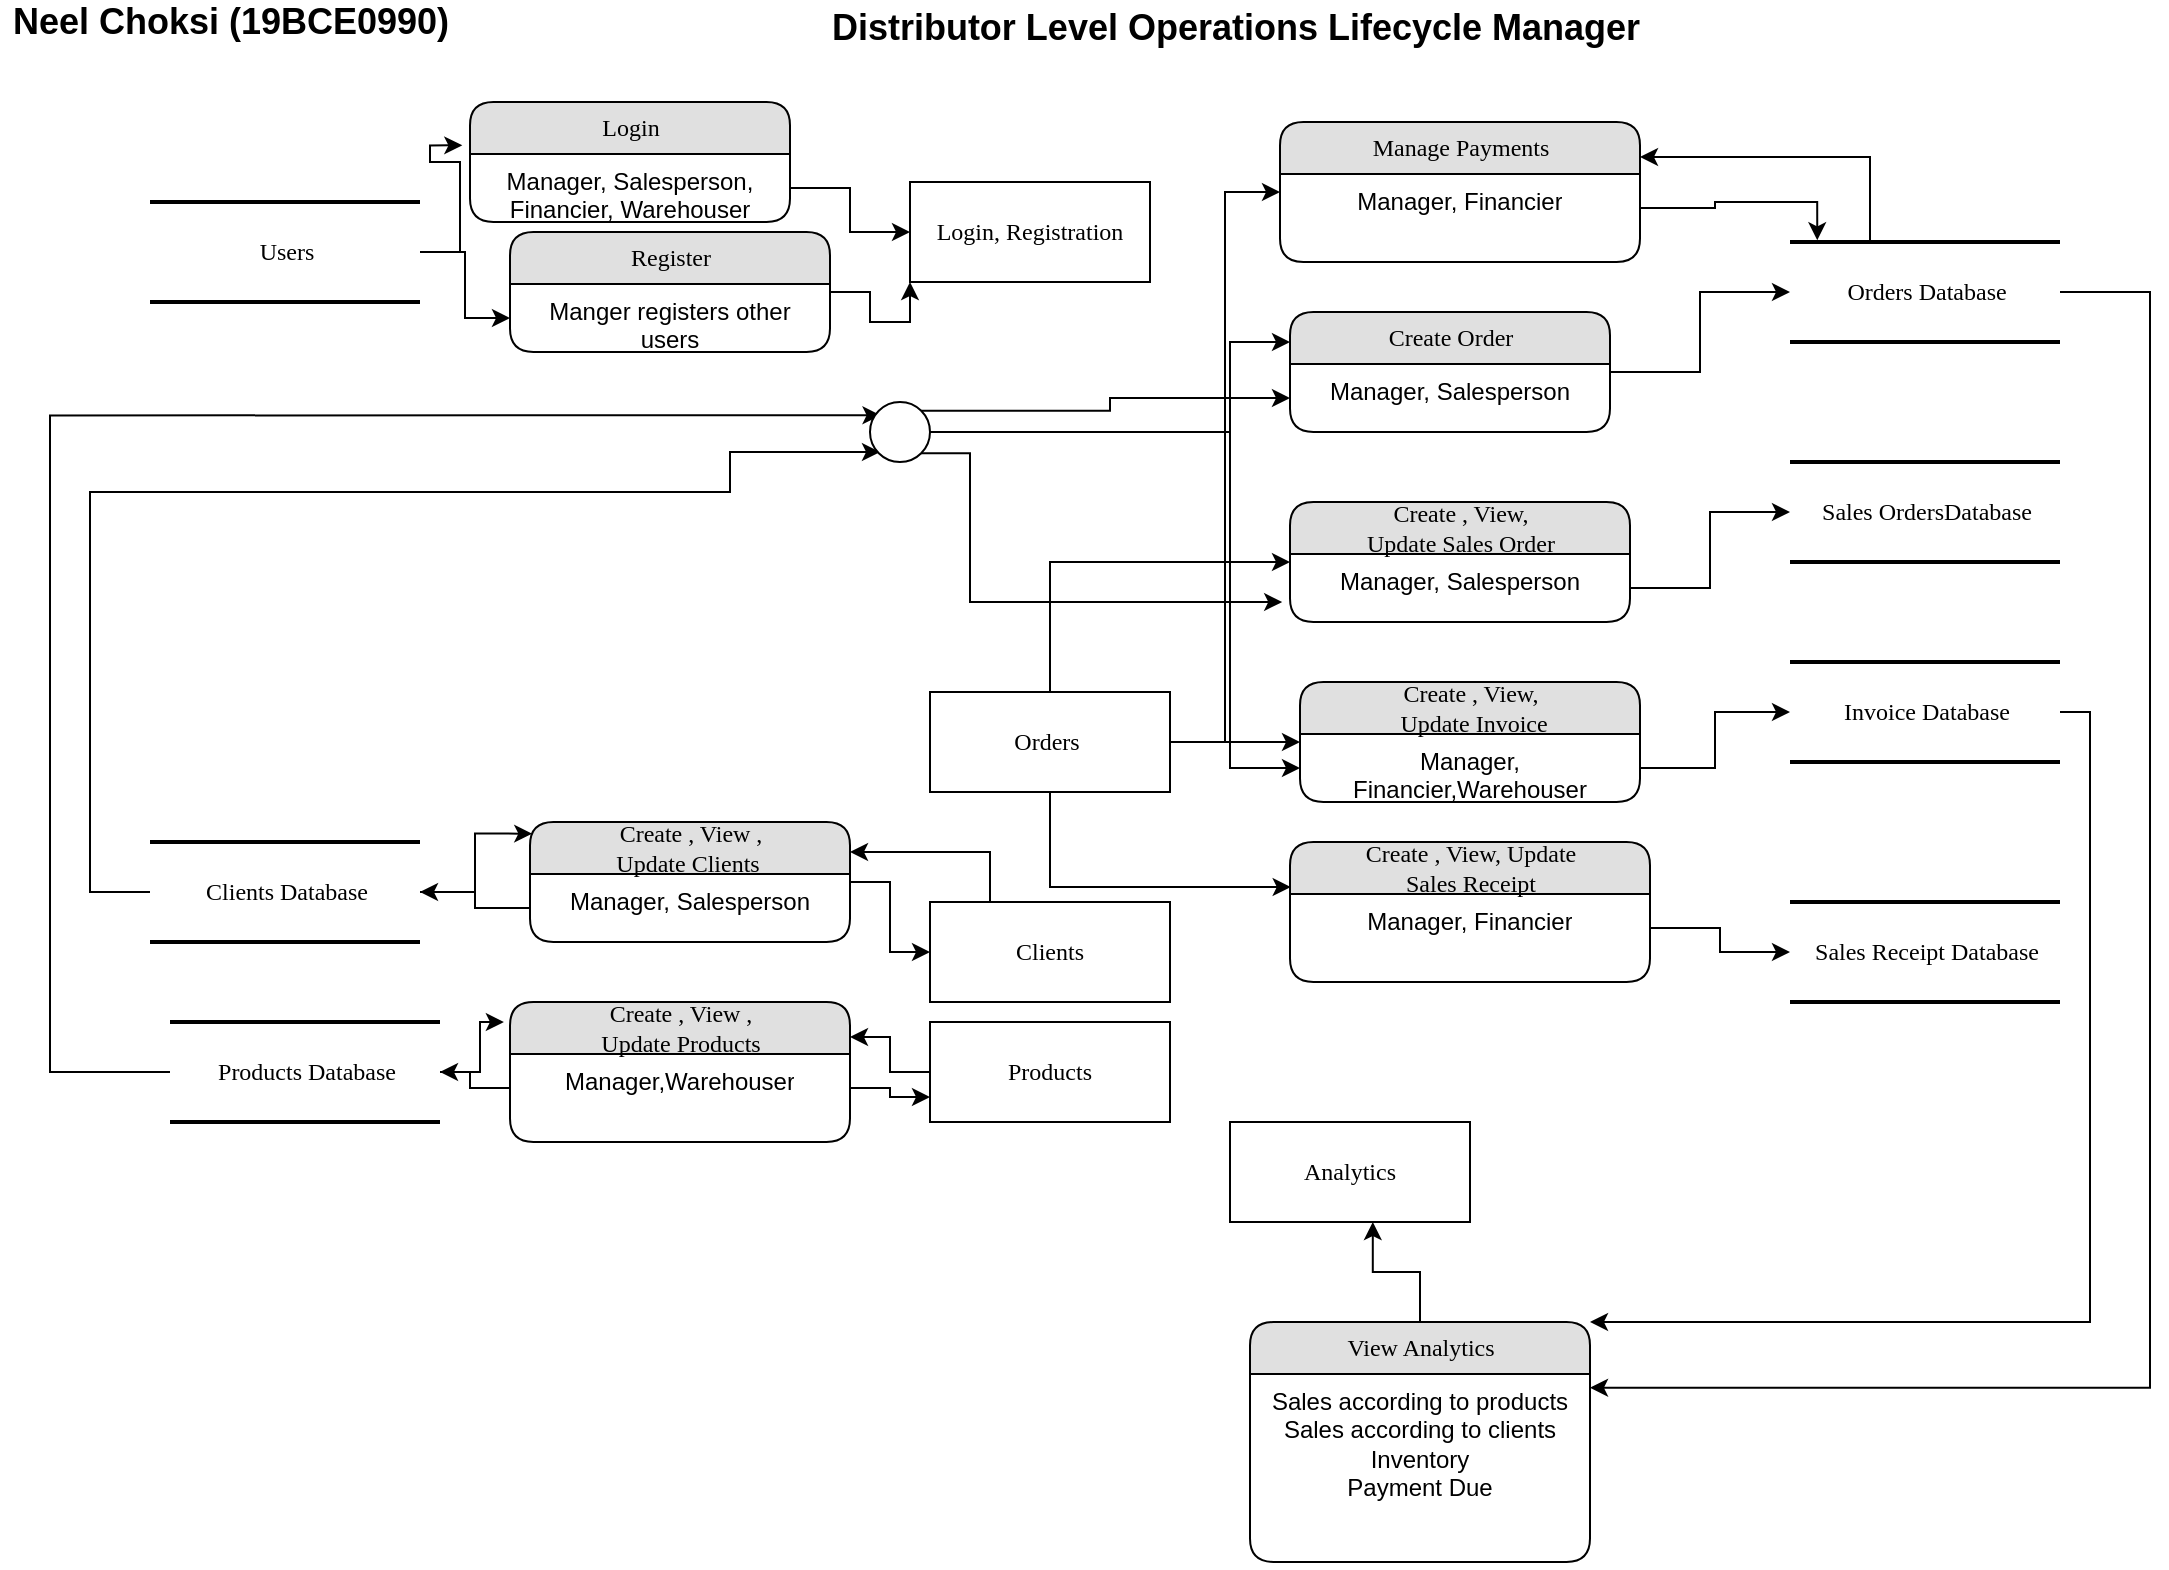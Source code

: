 <mxfile version="15.8.6" type="device" pages="2"><diagram name="dataFlow" id="52a04d89-c75d-2922-d76d-85b35f80e030"><mxGraphModel dx="1584" dy="773" grid="1" gridSize="10" guides="1" tooltips="1" connect="1" arrows="1" fold="1" page="1" pageScale="1" pageWidth="1100" pageHeight="850" background="none" math="0" shadow="0"><root><mxCell id="0"/><mxCell id="1" parent="0"/><mxCell id="EWuaNwgBUvDbbDtTHyaz-59" style="edgeStyle=orthogonalEdgeStyle;rounded=0;orthogonalLoop=1;jettySize=auto;html=1;entryX=1;entryY=0.25;entryDx=0;entryDy=0;" parent="1" source="EWuaNwgBUvDbbDtTHyaz-1" target="EWuaNwgBUvDbbDtTHyaz-54" edge="1"><mxGeometry relative="1" as="geometry"><Array as="points"><mxPoint x="945" y="108"/></Array></mxGeometry></mxCell><mxCell id="EWuaNwgBUvDbbDtTHyaz-82" style="edgeStyle=orthogonalEdgeStyle;rounded=0;orthogonalLoop=1;jettySize=auto;html=1;entryX=1;entryY=0.073;entryDx=0;entryDy=0;entryPerimeter=0;" parent="1" source="EWuaNwgBUvDbbDtTHyaz-1" target="EWuaNwgBUvDbbDtTHyaz-79" edge="1"><mxGeometry relative="1" as="geometry"><Array as="points"><mxPoint x="1085" y="175"/><mxPoint x="1085" y="723"/></Array></mxGeometry></mxCell><mxCell id="EWuaNwgBUvDbbDtTHyaz-1" value="Orders Database" style="html=1;rounded=0;shadow=0;comic=0;labelBackgroundColor=none;strokeWidth=2;fontFamily=Verdana;fontSize=12;align=center;shape=mxgraph.ios7ui.horLines;" parent="1" vertex="1"><mxGeometry x="905" y="150" width="135" height="50" as="geometry"/></mxCell><mxCell id="EWuaNwgBUvDbbDtTHyaz-2" value="Sales Orders&lt;span style=&quot;color: rgba(0 , 0 , 0 , 0) ; font-family: monospace ; font-size: 0px&quot;&gt;%3CmxGraphModel%3E%3Croot%3E%3CmxCell%20id%3D%220%22%2F%3E%3CmxCell%20id%3D%221%22%20parent%3D%220%22%2F%3E%3CmxCell%20id%3D%222%22%20value%3D%22Database%22%20style%3D%22html%3D1%3Brounded%3D0%3Bshadow%3D0%3Bcomic%3D0%3BlabelBackgroundColor%3Dnone%3BstrokeWidth%3D2%3BfontFamily%3DVerdana%3BfontSize%3D12%3Balign%3Dcenter%3Bshape%3Dmxgraph.ios7ui.horLines%3B%22%20vertex%3D%221%22%20parent%3D%221%22%3E%3CmxGeometry%20x%3D%22910%22%20y%3D%22380%22%20width%3D%22135%22%20height%3D%2250%22%20as%3D%22geometry%22%2F%3E%3C%2FmxCell%3E%3C%2Froot%3E%3C%2FmxGraphModel%3E&amp;nbsp;&lt;/span&gt;Database" style="html=1;rounded=0;shadow=0;comic=0;labelBackgroundColor=none;strokeWidth=2;fontFamily=Verdana;fontSize=12;align=center;shape=mxgraph.ios7ui.horLines;" parent="1" vertex="1"><mxGeometry x="905" y="260" width="135" height="50" as="geometry"/></mxCell><mxCell id="EWuaNwgBUvDbbDtTHyaz-83" style="edgeStyle=orthogonalEdgeStyle;rounded=0;orthogonalLoop=1;jettySize=auto;html=1;entryX=1;entryY=0;entryDx=0;entryDy=0;" parent="1" source="EWuaNwgBUvDbbDtTHyaz-3" target="EWuaNwgBUvDbbDtTHyaz-78" edge="1"><mxGeometry relative="1" as="geometry"><Array as="points"><mxPoint x="1055" y="385"/><mxPoint x="1055" y="690"/></Array></mxGeometry></mxCell><mxCell id="EWuaNwgBUvDbbDtTHyaz-3" value="Invoice Database" style="html=1;rounded=0;shadow=0;comic=0;labelBackgroundColor=none;strokeWidth=2;fontFamily=Verdana;fontSize=12;align=center;shape=mxgraph.ios7ui.horLines;" parent="1" vertex="1"><mxGeometry x="905" y="360" width="135" height="50" as="geometry"/></mxCell><mxCell id="EWuaNwgBUvDbbDtTHyaz-4" value="Sales Receipt Database" style="html=1;rounded=0;shadow=0;comic=0;labelBackgroundColor=none;strokeWidth=2;fontFamily=Verdana;fontSize=12;align=center;shape=mxgraph.ios7ui.horLines;" parent="1" vertex="1"><mxGeometry x="905" y="480" width="135" height="50" as="geometry"/></mxCell><mxCell id="EWuaNwgBUvDbbDtTHyaz-37" style="edgeStyle=orthogonalEdgeStyle;rounded=0;orthogonalLoop=1;jettySize=auto;html=1;" parent="1" source="EWuaNwgBUvDbbDtTHyaz-5" edge="1"><mxGeometry relative="1" as="geometry"><mxPoint x="450" y="255" as="targetPoint"/><Array as="points"><mxPoint x="55" y="475"/><mxPoint x="55" y="275"/><mxPoint x="375" y="275"/><mxPoint x="375" y="255"/></Array></mxGeometry></mxCell><mxCell id="EWuaNwgBUvDbbDtTHyaz-65" style="edgeStyle=orthogonalEdgeStyle;rounded=0;orthogonalLoop=1;jettySize=auto;html=1;entryX=0.007;entryY=0.097;entryDx=0;entryDy=0;entryPerimeter=0;" parent="1" source="EWuaNwgBUvDbbDtTHyaz-5" target="EWuaNwgBUvDbbDtTHyaz-10" edge="1"><mxGeometry relative="1" as="geometry"/></mxCell><mxCell id="EWuaNwgBUvDbbDtTHyaz-5" value="Clients Database" style="html=1;rounded=0;shadow=0;comic=0;labelBackgroundColor=none;strokeWidth=2;fontFamily=Verdana;fontSize=12;align=center;shape=mxgraph.ios7ui.horLines;" parent="1" vertex="1"><mxGeometry x="85" y="450" width="135" height="50" as="geometry"/></mxCell><mxCell id="EWuaNwgBUvDbbDtTHyaz-64" style="edgeStyle=orthogonalEdgeStyle;rounded=0;orthogonalLoop=1;jettySize=auto;html=1;entryX=-0.018;entryY=0.143;entryDx=0;entryDy=0;entryPerimeter=0;" parent="1" source="EWuaNwgBUvDbbDtTHyaz-6" target="EWuaNwgBUvDbbDtTHyaz-62" edge="1"><mxGeometry relative="1" as="geometry"/></mxCell><mxCell id="EWuaNwgBUvDbbDtTHyaz-74" style="edgeStyle=orthogonalEdgeStyle;rounded=0;orthogonalLoop=1;jettySize=auto;html=1;entryX=0.002;entryY=0.133;entryDx=0;entryDy=0;entryPerimeter=0;" parent="1" source="EWuaNwgBUvDbbDtTHyaz-6" edge="1"><mxGeometry relative="1" as="geometry"><mxPoint x="450.27" y="236.65" as="targetPoint"/><Array as="points"><mxPoint x="35" y="565"/><mxPoint x="35" y="237"/></Array></mxGeometry></mxCell><mxCell id="EWuaNwgBUvDbbDtTHyaz-6" value="Products Database" style="html=1;rounded=0;shadow=0;comic=0;labelBackgroundColor=none;strokeWidth=2;fontFamily=Verdana;fontSize=12;align=center;shape=mxgraph.ios7ui.horLines;" parent="1" vertex="1"><mxGeometry x="95" y="540" width="135" height="50" as="geometry"/></mxCell><mxCell id="EWuaNwgBUvDbbDtTHyaz-69" style="edgeStyle=orthogonalEdgeStyle;rounded=0;orthogonalLoop=1;jettySize=auto;html=1;exitX=0.25;exitY=0;exitDx=0;exitDy=0;entryX=1;entryY=0.25;entryDx=0;entryDy=0;" parent="1" source="EWuaNwgBUvDbbDtTHyaz-8" target="EWuaNwgBUvDbbDtTHyaz-10" edge="1"><mxGeometry relative="1" as="geometry"/></mxCell><mxCell id="EWuaNwgBUvDbbDtTHyaz-8" value="Clients" style="whiteSpace=wrap;html=1;rounded=0;shadow=0;comic=0;labelBackgroundColor=none;strokeWidth=1;fontFamily=Verdana;fontSize=12;align=center;" parent="1" vertex="1"><mxGeometry x="475" y="480" width="120" height="50" as="geometry"/></mxCell><mxCell id="EWuaNwgBUvDbbDtTHyaz-68" style="edgeStyle=orthogonalEdgeStyle;rounded=0;orthogonalLoop=1;jettySize=auto;html=1;entryX=1;entryY=0.25;entryDx=0;entryDy=0;" parent="1" source="EWuaNwgBUvDbbDtTHyaz-9" target="EWuaNwgBUvDbbDtTHyaz-62" edge="1"><mxGeometry relative="1" as="geometry"/></mxCell><mxCell id="EWuaNwgBUvDbbDtTHyaz-9" value="Products" style="whiteSpace=wrap;html=1;rounded=0;shadow=0;comic=0;labelBackgroundColor=none;strokeWidth=1;fontFamily=Verdana;fontSize=12;align=center;" parent="1" vertex="1"><mxGeometry x="475" y="540" width="120" height="50" as="geometry"/></mxCell><mxCell id="EWuaNwgBUvDbbDtTHyaz-26" style="edgeStyle=orthogonalEdgeStyle;rounded=0;orthogonalLoop=1;jettySize=auto;html=1;entryX=0;entryY=0.5;entryDx=0;entryDy=0;" parent="1" source="EWuaNwgBUvDbbDtTHyaz-10" target="EWuaNwgBUvDbbDtTHyaz-8" edge="1"><mxGeometry relative="1" as="geometry"/></mxCell><mxCell id="EWuaNwgBUvDbbDtTHyaz-10" value="Create , View , &lt;br&gt;Update Clients&amp;nbsp;" style="swimlane;html=1;fontStyle=0;childLayout=stackLayout;horizontal=1;startSize=26;fillColor=#e0e0e0;horizontalStack=0;resizeParent=1;resizeLast=0;collapsible=1;marginBottom=0;swimlaneFillColor=#ffffff;align=center;rounded=1;shadow=0;comic=0;labelBackgroundColor=none;strokeWidth=1;fontFamily=Verdana;fontSize=12" parent="1" vertex="1"><mxGeometry x="275" y="440" width="160" height="60" as="geometry"/></mxCell><mxCell id="EWuaNwgBUvDbbDtTHyaz-11" value="Manager, Salesperson" style="text;html=1;strokeColor=none;fillColor=none;spacingLeft=4;spacingRight=4;whiteSpace=wrap;overflow=hidden;rotatable=0;points=[[0,0.5],[1,0.5]];portConstraint=eastwest;align=center;" parent="EWuaNwgBUvDbbDtTHyaz-10" vertex="1"><mxGeometry y="26" width="160" height="34" as="geometry"/></mxCell><mxCell id="EWuaNwgBUvDbbDtTHyaz-29" style="edgeStyle=orthogonalEdgeStyle;rounded=0;orthogonalLoop=1;jettySize=auto;html=1;entryX=-0.024;entryY=0.361;entryDx=0;entryDy=0;entryPerimeter=0;" parent="1" source="EWuaNwgBUvDbbDtTHyaz-12" target="EWuaNwgBUvDbbDtTHyaz-18" edge="1"><mxGeometry relative="1" as="geometry"/></mxCell><mxCell id="EWuaNwgBUvDbbDtTHyaz-33" style="edgeStyle=orthogonalEdgeStyle;rounded=0;orthogonalLoop=1;jettySize=auto;html=1;entryX=0;entryY=0.5;entryDx=0;entryDy=0;" parent="1" source="EWuaNwgBUvDbbDtTHyaz-12" target="EWuaNwgBUvDbbDtTHyaz-32" edge="1"><mxGeometry relative="1" as="geometry"/></mxCell><mxCell id="EWuaNwgBUvDbbDtTHyaz-12" value="Users" style="html=1;rounded=0;shadow=0;comic=0;labelBackgroundColor=none;strokeWidth=2;fontFamily=Verdana;fontSize=12;align=center;shape=mxgraph.ios7ui.horLines;" parent="1" vertex="1"><mxGeometry x="85" y="130" width="135" height="50" as="geometry"/></mxCell><mxCell id="EWuaNwgBUvDbbDtTHyaz-13" value="Login, Registration" style="whiteSpace=wrap;html=1;rounded=0;shadow=0;comic=0;labelBackgroundColor=none;strokeWidth=1;fontFamily=Verdana;fontSize=12;align=center;" parent="1" vertex="1"><mxGeometry x="465" y="120" width="120" height="50" as="geometry"/></mxCell><mxCell id="EWuaNwgBUvDbbDtTHyaz-18" value="Login" style="swimlane;html=1;fontStyle=0;childLayout=stackLayout;horizontal=1;startSize=26;fillColor=#e0e0e0;horizontalStack=0;resizeParent=1;resizeLast=0;collapsible=1;marginBottom=0;swimlaneFillColor=#ffffff;align=center;rounded=1;shadow=0;comic=0;labelBackgroundColor=none;strokeWidth=1;fontFamily=Verdana;fontSize=12" parent="1" vertex="1"><mxGeometry x="245" y="80" width="160" height="60" as="geometry"/></mxCell><mxCell id="EWuaNwgBUvDbbDtTHyaz-19" value="Manager, Salesperson, Financier, Warehouser" style="text;html=1;strokeColor=none;fillColor=none;spacingLeft=4;spacingRight=4;whiteSpace=wrap;overflow=hidden;rotatable=0;points=[[0,0.5],[1,0.5]];portConstraint=eastwest;align=center;" parent="EWuaNwgBUvDbbDtTHyaz-18" vertex="1"><mxGeometry y="26" width="160" height="34" as="geometry"/></mxCell><mxCell id="EWuaNwgBUvDbbDtTHyaz-40" style="edgeStyle=orthogonalEdgeStyle;rounded=0;orthogonalLoop=1;jettySize=auto;html=1;exitX=1;exitY=0.5;exitDx=0;exitDy=0;entryX=0;entryY=0.25;entryDx=0;entryDy=0;" parent="1" source="EWuaNwgBUvDbbDtTHyaz-20" target="EWuaNwgBUvDbbDtTHyaz-38" edge="1"><mxGeometry relative="1" as="geometry"/></mxCell><mxCell id="EWuaNwgBUvDbbDtTHyaz-46" style="edgeStyle=orthogonalEdgeStyle;rounded=0;orthogonalLoop=1;jettySize=auto;html=1;entryX=0;entryY=0.118;entryDx=0;entryDy=0;entryPerimeter=0;" parent="1" source="EWuaNwgBUvDbbDtTHyaz-20" target="EWuaNwgBUvDbbDtTHyaz-43" edge="1"><mxGeometry relative="1" as="geometry"/></mxCell><mxCell id="EWuaNwgBUvDbbDtTHyaz-47" style="edgeStyle=orthogonalEdgeStyle;rounded=0;orthogonalLoop=1;jettySize=auto;html=1;" parent="1" source="EWuaNwgBUvDbbDtTHyaz-20" target="EWuaNwgBUvDbbDtTHyaz-44" edge="1"><mxGeometry relative="1" as="geometry"/></mxCell><mxCell id="EWuaNwgBUvDbbDtTHyaz-52" style="edgeStyle=orthogonalEdgeStyle;rounded=0;orthogonalLoop=1;jettySize=auto;html=1;entryX=0.002;entryY=-0.103;entryDx=0;entryDy=0;entryPerimeter=0;" parent="1" source="EWuaNwgBUvDbbDtTHyaz-20" target="EWuaNwgBUvDbbDtTHyaz-51" edge="1"><mxGeometry relative="1" as="geometry"/></mxCell><mxCell id="EWuaNwgBUvDbbDtTHyaz-57" style="edgeStyle=orthogonalEdgeStyle;rounded=0;orthogonalLoop=1;jettySize=auto;html=1;entryX=0;entryY=0.5;entryDx=0;entryDy=0;" parent="1" source="EWuaNwgBUvDbbDtTHyaz-20" target="EWuaNwgBUvDbbDtTHyaz-54" edge="1"><mxGeometry relative="1" as="geometry"/></mxCell><mxCell id="EWuaNwgBUvDbbDtTHyaz-20" value="Orders&amp;nbsp;" style="whiteSpace=wrap;html=1;rounded=0;shadow=0;comic=0;labelBackgroundColor=none;strokeWidth=1;fontFamily=Verdana;fontSize=12;align=center;" parent="1" vertex="1"><mxGeometry x="475" y="375" width="120" height="50" as="geometry"/></mxCell><mxCell id="EWuaNwgBUvDbbDtTHyaz-24" style="edgeStyle=orthogonalEdgeStyle;rounded=0;orthogonalLoop=1;jettySize=auto;html=1;" parent="1" source="EWuaNwgBUvDbbDtTHyaz-11" target="EWuaNwgBUvDbbDtTHyaz-5" edge="1"><mxGeometry relative="1" as="geometry"/></mxCell><mxCell id="EWuaNwgBUvDbbDtTHyaz-30" style="edgeStyle=orthogonalEdgeStyle;rounded=0;orthogonalLoop=1;jettySize=auto;html=1;" parent="1" source="EWuaNwgBUvDbbDtTHyaz-19" target="EWuaNwgBUvDbbDtTHyaz-13" edge="1"><mxGeometry relative="1" as="geometry"/></mxCell><mxCell id="EWuaNwgBUvDbbDtTHyaz-34" style="edgeStyle=orthogonalEdgeStyle;rounded=0;orthogonalLoop=1;jettySize=auto;html=1;entryX=0;entryY=1;entryDx=0;entryDy=0;" parent="1" source="EWuaNwgBUvDbbDtTHyaz-31" target="EWuaNwgBUvDbbDtTHyaz-13" edge="1"><mxGeometry relative="1" as="geometry"/></mxCell><mxCell id="EWuaNwgBUvDbbDtTHyaz-31" value="Register" style="swimlane;html=1;fontStyle=0;childLayout=stackLayout;horizontal=1;startSize=26;fillColor=#e0e0e0;horizontalStack=0;resizeParent=1;resizeLast=0;collapsible=1;marginBottom=0;swimlaneFillColor=#ffffff;align=center;rounded=1;shadow=0;comic=0;labelBackgroundColor=none;strokeWidth=1;fontFamily=Verdana;fontSize=12" parent="1" vertex="1"><mxGeometry x="265" y="145" width="160" height="60" as="geometry"/></mxCell><mxCell id="EWuaNwgBUvDbbDtTHyaz-32" value="Manger registers other users" style="text;html=1;strokeColor=none;fillColor=none;spacingLeft=4;spacingRight=4;whiteSpace=wrap;overflow=hidden;rotatable=0;points=[[0,0.5],[1,0.5]];portConstraint=eastwest;align=center;" parent="EWuaNwgBUvDbbDtTHyaz-31" vertex="1"><mxGeometry y="26" width="160" height="34" as="geometry"/></mxCell><mxCell id="EWuaNwgBUvDbbDtTHyaz-41" style="edgeStyle=orthogonalEdgeStyle;rounded=0;orthogonalLoop=1;jettySize=auto;html=1;" parent="1" source="EWuaNwgBUvDbbDtTHyaz-38" target="EWuaNwgBUvDbbDtTHyaz-1" edge="1"><mxGeometry relative="1" as="geometry"/></mxCell><mxCell id="EWuaNwgBUvDbbDtTHyaz-38" value="Create Order" style="swimlane;html=1;fontStyle=0;childLayout=stackLayout;horizontal=1;startSize=26;fillColor=#e0e0e0;horizontalStack=0;resizeParent=1;resizeLast=0;collapsible=1;marginBottom=0;swimlaneFillColor=#ffffff;align=center;rounded=1;shadow=0;comic=0;labelBackgroundColor=none;strokeWidth=1;fontFamily=Verdana;fontSize=12" parent="1" vertex="1"><mxGeometry x="655" y="185" width="160" height="60" as="geometry"/></mxCell><mxCell id="EWuaNwgBUvDbbDtTHyaz-39" value="Manager, Salesperson" style="text;html=1;strokeColor=none;fillColor=none;spacingLeft=4;spacingRight=4;whiteSpace=wrap;overflow=hidden;rotatable=0;points=[[0,0.5],[1,0.5]];portConstraint=eastwest;align=center;" parent="EWuaNwgBUvDbbDtTHyaz-38" vertex="1"><mxGeometry y="26" width="160" height="34" as="geometry"/></mxCell><mxCell id="EWuaNwgBUvDbbDtTHyaz-42" value="Create , View, &lt;br&gt;Update Sales Order" style="swimlane;html=1;fontStyle=0;childLayout=stackLayout;horizontal=1;startSize=26;fillColor=#e0e0e0;horizontalStack=0;resizeParent=1;resizeLast=0;collapsible=1;marginBottom=0;swimlaneFillColor=#ffffff;align=center;rounded=1;shadow=0;comic=0;labelBackgroundColor=none;strokeWidth=1;fontFamily=Verdana;fontSize=12" parent="1" vertex="1"><mxGeometry x="655" y="280" width="170" height="60" as="geometry"/></mxCell><mxCell id="EWuaNwgBUvDbbDtTHyaz-43" value="Manager, Salesperson" style="text;html=1;strokeColor=none;fillColor=none;spacingLeft=4;spacingRight=4;whiteSpace=wrap;overflow=hidden;rotatable=0;points=[[0,0.5],[1,0.5]];portConstraint=eastwest;align=center;" parent="EWuaNwgBUvDbbDtTHyaz-42" vertex="1"><mxGeometry y="26" width="170" height="34" as="geometry"/></mxCell><mxCell id="EWuaNwgBUvDbbDtTHyaz-44" value="Create , View,&lt;br&gt;&amp;nbsp;Update Invoice" style="swimlane;html=1;fontStyle=0;childLayout=stackLayout;horizontal=1;startSize=26;fillColor=#e0e0e0;horizontalStack=0;resizeParent=1;resizeLast=0;collapsible=1;marginBottom=0;swimlaneFillColor=#ffffff;align=center;rounded=1;shadow=0;comic=0;labelBackgroundColor=none;strokeWidth=1;fontFamily=Verdana;fontSize=12" parent="1" vertex="1"><mxGeometry x="660" y="370" width="170" height="60" as="geometry"/></mxCell><mxCell id="EWuaNwgBUvDbbDtTHyaz-45" value="Manager, Financier,Warehouser" style="text;html=1;strokeColor=none;fillColor=none;spacingLeft=4;spacingRight=4;whiteSpace=wrap;overflow=hidden;rotatable=0;points=[[0,0.5],[1,0.5]];portConstraint=eastwest;align=center;" parent="EWuaNwgBUvDbbDtTHyaz-44" vertex="1"><mxGeometry y="26" width="170" height="34" as="geometry"/></mxCell><mxCell id="EWuaNwgBUvDbbDtTHyaz-48" style="edgeStyle=orthogonalEdgeStyle;rounded=0;orthogonalLoop=1;jettySize=auto;html=1;" parent="1" source="EWuaNwgBUvDbbDtTHyaz-43" target="EWuaNwgBUvDbbDtTHyaz-2" edge="1"><mxGeometry relative="1" as="geometry"/></mxCell><mxCell id="EWuaNwgBUvDbbDtTHyaz-49" style="edgeStyle=orthogonalEdgeStyle;rounded=0;orthogonalLoop=1;jettySize=auto;html=1;" parent="1" source="EWuaNwgBUvDbbDtTHyaz-45" target="EWuaNwgBUvDbbDtTHyaz-3" edge="1"><mxGeometry relative="1" as="geometry"/></mxCell><mxCell id="EWuaNwgBUvDbbDtTHyaz-50" value="Create , View, Update &lt;br&gt;Sales Receipt" style="swimlane;html=1;fontStyle=0;childLayout=stackLayout;horizontal=1;startSize=26;fillColor=#e0e0e0;horizontalStack=0;resizeParent=1;resizeLast=0;collapsible=1;marginBottom=0;swimlaneFillColor=#ffffff;align=center;rounded=1;shadow=0;comic=0;labelBackgroundColor=none;strokeWidth=1;fontFamily=Verdana;fontSize=12" parent="1" vertex="1"><mxGeometry x="655" y="450" width="180" height="70" as="geometry"/></mxCell><mxCell id="EWuaNwgBUvDbbDtTHyaz-51" value="Manager, Financier&lt;br&gt;" style="text;html=1;strokeColor=none;fillColor=none;spacingLeft=4;spacingRight=4;whiteSpace=wrap;overflow=hidden;rotatable=0;points=[[0,0.5],[1,0.5]];portConstraint=eastwest;align=center;" parent="EWuaNwgBUvDbbDtTHyaz-50" vertex="1"><mxGeometry y="26" width="180" height="34" as="geometry"/></mxCell><mxCell id="EWuaNwgBUvDbbDtTHyaz-53" style="edgeStyle=orthogonalEdgeStyle;rounded=0;orthogonalLoop=1;jettySize=auto;html=1;" parent="1" source="EWuaNwgBUvDbbDtTHyaz-51" target="EWuaNwgBUvDbbDtTHyaz-4" edge="1"><mxGeometry relative="1" as="geometry"/></mxCell><mxCell id="EWuaNwgBUvDbbDtTHyaz-54" value="Manage Payments" style="swimlane;html=1;fontStyle=0;childLayout=stackLayout;horizontal=1;startSize=26;fillColor=#e0e0e0;horizontalStack=0;resizeParent=1;resizeLast=0;collapsible=1;marginBottom=0;swimlaneFillColor=#ffffff;align=center;rounded=1;shadow=0;comic=0;labelBackgroundColor=none;strokeWidth=1;fontFamily=Verdana;fontSize=12" parent="1" vertex="1"><mxGeometry x="650" y="90" width="180" height="70" as="geometry"/></mxCell><mxCell id="EWuaNwgBUvDbbDtTHyaz-55" value="Manager, Financier&lt;br&gt;" style="text;html=1;strokeColor=none;fillColor=none;spacingLeft=4;spacingRight=4;whiteSpace=wrap;overflow=hidden;rotatable=0;points=[[0,0.5],[1,0.5]];portConstraint=eastwest;align=center;" parent="EWuaNwgBUvDbbDtTHyaz-54" vertex="1"><mxGeometry y="26" width="180" height="34" as="geometry"/></mxCell><mxCell id="EWuaNwgBUvDbbDtTHyaz-58" style="edgeStyle=orthogonalEdgeStyle;rounded=0;orthogonalLoop=1;jettySize=auto;html=1;entryX=0.101;entryY=-0.017;entryDx=0;entryDy=0;entryPerimeter=0;" parent="1" source="EWuaNwgBUvDbbDtTHyaz-55" target="EWuaNwgBUvDbbDtTHyaz-1" edge="1"><mxGeometry relative="1" as="geometry"/></mxCell><mxCell id="EWuaNwgBUvDbbDtTHyaz-62" value="Create , View ,&lt;br&gt;&amp;nbsp;Update Products&amp;nbsp;" style="swimlane;html=1;fontStyle=0;childLayout=stackLayout;horizontal=1;startSize=26;fillColor=#e0e0e0;horizontalStack=0;resizeParent=1;resizeLast=0;collapsible=1;marginBottom=0;swimlaneFillColor=#ffffff;align=center;rounded=1;shadow=0;comic=0;labelBackgroundColor=none;strokeWidth=1;fontFamily=Verdana;fontSize=12" parent="1" vertex="1"><mxGeometry x="265" y="530" width="170" height="70" as="geometry"/></mxCell><mxCell id="EWuaNwgBUvDbbDtTHyaz-63" value="Manager,Warehouser" style="text;html=1;strokeColor=none;fillColor=none;spacingLeft=4;spacingRight=4;whiteSpace=wrap;overflow=hidden;rotatable=0;points=[[0,0.5],[1,0.5]];portConstraint=eastwest;align=center;" parent="EWuaNwgBUvDbbDtTHyaz-62" vertex="1"><mxGeometry y="26" width="170" height="34" as="geometry"/></mxCell><mxCell id="EWuaNwgBUvDbbDtTHyaz-66" style="edgeStyle=orthogonalEdgeStyle;rounded=0;orthogonalLoop=1;jettySize=auto;html=1;" parent="1" source="EWuaNwgBUvDbbDtTHyaz-63" target="EWuaNwgBUvDbbDtTHyaz-6" edge="1"><mxGeometry relative="1" as="geometry"/></mxCell><mxCell id="EWuaNwgBUvDbbDtTHyaz-67" style="edgeStyle=orthogonalEdgeStyle;rounded=0;orthogonalLoop=1;jettySize=auto;html=1;entryX=0;entryY=0.75;entryDx=0;entryDy=0;" parent="1" source="EWuaNwgBUvDbbDtTHyaz-63" target="EWuaNwgBUvDbbDtTHyaz-9" edge="1"><mxGeometry relative="1" as="geometry"/></mxCell><mxCell id="EWuaNwgBUvDbbDtTHyaz-71" style="edgeStyle=orthogonalEdgeStyle;rounded=0;orthogonalLoop=1;jettySize=auto;html=1;exitX=1;exitY=0;exitDx=0;exitDy=0;" parent="1" source="EWuaNwgBUvDbbDtTHyaz-75" target="EWuaNwgBUvDbbDtTHyaz-39" edge="1"><mxGeometry relative="1" as="geometry"><mxPoint x="585" y="255" as="sourcePoint"/></mxGeometry></mxCell><mxCell id="EWuaNwgBUvDbbDtTHyaz-72" style="edgeStyle=orthogonalEdgeStyle;rounded=0;orthogonalLoop=1;jettySize=auto;html=1;entryX=-0.023;entryY=0.706;entryDx=0;entryDy=0;entryPerimeter=0;exitX=1;exitY=1;exitDx=0;exitDy=0;" parent="1" source="EWuaNwgBUvDbbDtTHyaz-75" target="EWuaNwgBUvDbbDtTHyaz-43" edge="1"><mxGeometry relative="1" as="geometry"><mxPoint x="517.5" y="280" as="sourcePoint"/><Array as="points"><mxPoint x="495" y="256"/><mxPoint x="495" y="330"/></Array></mxGeometry></mxCell><mxCell id="EWuaNwgBUvDbbDtTHyaz-73" style="edgeStyle=orthogonalEdgeStyle;rounded=0;orthogonalLoop=1;jettySize=auto;html=1;entryX=0;entryY=0.5;entryDx=0;entryDy=0;exitX=1;exitY=0.5;exitDx=0;exitDy=0;" parent="1" source="EWuaNwgBUvDbbDtTHyaz-75" target="EWuaNwgBUvDbbDtTHyaz-45" edge="1"><mxGeometry relative="1" as="geometry"><mxPoint x="585" y="255" as="sourcePoint"/><Array as="points"><mxPoint x="625" y="245"/><mxPoint x="625" y="413"/></Array></mxGeometry></mxCell><mxCell id="EWuaNwgBUvDbbDtTHyaz-75" value="" style="ellipse;whiteSpace=wrap;html=1;rounded=1;shadow=0;comic=0;labelBackgroundColor=none;strokeWidth=1;fontFamily=Verdana;fontSize=12;align=center;" parent="1" vertex="1"><mxGeometry x="445" y="230" width="30" height="30" as="geometry"/></mxCell><mxCell id="EWuaNwgBUvDbbDtTHyaz-77" value="Analytics" style="whiteSpace=wrap;html=1;rounded=0;shadow=0;comic=0;labelBackgroundColor=none;strokeWidth=1;fontFamily=Verdana;fontSize=12;align=center;" parent="1" vertex="1"><mxGeometry x="625" y="590" width="120" height="50" as="geometry"/></mxCell><mxCell id="EWuaNwgBUvDbbDtTHyaz-81" style="edgeStyle=orthogonalEdgeStyle;rounded=0;orthogonalLoop=1;jettySize=auto;html=1;entryX=0.595;entryY=1;entryDx=0;entryDy=0;entryPerimeter=0;" parent="1" source="EWuaNwgBUvDbbDtTHyaz-78" target="EWuaNwgBUvDbbDtTHyaz-77" edge="1"><mxGeometry relative="1" as="geometry"/></mxCell><mxCell id="EWuaNwgBUvDbbDtTHyaz-78" value="View Analytics" style="swimlane;html=1;fontStyle=0;childLayout=stackLayout;horizontal=1;startSize=26;fillColor=#e0e0e0;horizontalStack=0;resizeParent=1;resizeLast=0;collapsible=1;marginBottom=0;swimlaneFillColor=#ffffff;align=center;rounded=1;shadow=0;comic=0;labelBackgroundColor=none;strokeWidth=1;fontFamily=Verdana;fontSize=12" parent="1" vertex="1"><mxGeometry x="635" y="690" width="170" height="120" as="geometry"/></mxCell><mxCell id="EWuaNwgBUvDbbDtTHyaz-79" value="Sales according to products&lt;br&gt;Sales according to clients&lt;br&gt;Inventory&lt;br&gt;Payment Due" style="text;html=1;strokeColor=none;fillColor=none;spacingLeft=4;spacingRight=4;whiteSpace=wrap;overflow=hidden;rotatable=0;points=[[0,0.5],[1,0.5]];portConstraint=eastwest;align=center;" parent="EWuaNwgBUvDbbDtTHyaz-78" vertex="1"><mxGeometry y="26" width="170" height="94" as="geometry"/></mxCell><mxCell id="EWuaNwgBUvDbbDtTHyaz-84" value="&lt;b&gt;&lt;font style=&quot;font-size: 18px&quot;&gt;Neel Choksi (19BCE0990)&lt;/font&gt;&lt;/b&gt;" style="text;html=1;align=center;verticalAlign=middle;resizable=0;points=[];autosize=1;strokeColor=none;" parent="1" vertex="1"><mxGeometry x="10" y="30" width="230" height="20" as="geometry"/></mxCell><mxCell id="EWuaNwgBUvDbbDtTHyaz-85" value="&lt;div&gt;&lt;span style=&quot;font-size: 18px&quot;&gt;&lt;b&gt;&amp;nbsp;Distributor Level Operations Lifecycle Manager&lt;/b&gt;&lt;/span&gt;&lt;/div&gt;&lt;div&gt;&lt;br&gt;&lt;/div&gt;" style="text;html=1;align=center;verticalAlign=middle;resizable=0;points=[];autosize=1;strokeColor=none;" parent="1" vertex="1"><mxGeometry x="415" y="30" width="420" height="40" as="geometry"/></mxCell></root></mxGraphModel></diagram><diagram id="ObxkwjZbpK5G1sSyCRoE" name="dataBase Visualization"><mxGraphModel dx="1864" dy="838" grid="1" gridSize="10" guides="1" tooltips="1" connect="1" arrows="1" fold="1" page="1" pageScale="1" pageWidth="827" pageHeight="1169" math="0" shadow="0"><root><mxCell id="xtlz73NkpX3uhTQW3Ptk-0"/><mxCell id="xtlz73NkpX3uhTQW3Ptk-1" parent="xtlz73NkpX3uhTQW3Ptk-0"/><mxCell id="xtlz73NkpX3uhTQW3Ptk-2" value="" style="rounded=1;whiteSpace=wrap;html=1;arcSize=3;" vertex="1" parent="xtlz73NkpX3uhTQW3Ptk-1"><mxGeometry x="260" y="230" width="420" height="540" as="geometry"/></mxCell><mxCell id="xtlz73NkpX3uhTQW3Ptk-3" value="&lt;font style=&quot;font-size: 24px&quot;&gt;&lt;b&gt;Orders&lt;/b&gt;&lt;/font&gt;" style="text;html=1;strokeColor=none;fillColor=none;align=center;verticalAlign=middle;whiteSpace=wrap;rounded=0;" vertex="1" parent="xtlz73NkpX3uhTQW3Ptk-1"><mxGeometry x="385" y="240" width="170" height="50" as="geometry"/></mxCell><mxCell id="xtlz73NkpX3uhTQW3Ptk-4" value="" style="rounded=1;whiteSpace=wrap;html=1;fontSize=24;" vertex="1" parent="xtlz73NkpX3uhTQW3Ptk-1"><mxGeometry x="290" y="380" width="360" height="160" as="geometry"/></mxCell><mxCell id="xtlz73NkpX3uhTQW3Ptk-5" value="&lt;font style=&quot;font-size: 24px&quot;&gt;&lt;b&gt;Sales Order&lt;/b&gt;&lt;/font&gt;" style="text;html=1;strokeColor=none;fillColor=none;align=center;verticalAlign=middle;whiteSpace=wrap;rounded=0;" vertex="1" parent="xtlz73NkpX3uhTQW3Ptk-1"><mxGeometry x="385" y="390" width="170" height="50" as="geometry"/></mxCell><mxCell id="xtlz73NkpX3uhTQW3Ptk-6" value="" style="rounded=1;whiteSpace=wrap;html=1;fontSize=24;" vertex="1" parent="xtlz73NkpX3uhTQW3Ptk-1"><mxGeometry x="290" y="560" width="360" height="160" as="geometry"/></mxCell><mxCell id="xtlz73NkpX3uhTQW3Ptk-7" value="&lt;font style=&quot;font-size: 24px&quot;&gt;&lt;b&gt;Invoice&lt;/b&gt;&lt;/font&gt;" style="text;html=1;strokeColor=none;fillColor=none;align=center;verticalAlign=middle;whiteSpace=wrap;rounded=0;" vertex="1" parent="xtlz73NkpX3uhTQW3Ptk-1"><mxGeometry x="385" y="570" width="170" height="50" as="geometry"/></mxCell><mxCell id="xtlz73NkpX3uhTQW3Ptk-8" value="&lt;font style=&quot;font-size: 18px&quot;&gt;order id&lt;br&gt;&lt;/font&gt;" style="text;html=1;strokeColor=none;fillColor=none;align=center;verticalAlign=middle;whiteSpace=wrap;rounded=0;fontSize=24;" vertex="1" parent="xtlz73NkpX3uhTQW3Ptk-1"><mxGeometry x="301" y="280" width="160" height="30" as="geometry"/></mxCell><mxCell id="xtlz73NkpX3uhTQW3Ptk-9" value="&lt;font style=&quot;font-size: 18px&quot;&gt;delivery status&lt;br&gt;&lt;/font&gt;" style="text;html=1;strokeColor=none;fillColor=none;align=center;verticalAlign=middle;whiteSpace=wrap;rounded=0;fontSize=24;" vertex="1" parent="xtlz73NkpX3uhTQW3Ptk-1"><mxGeometry x="301" y="310" width="160" height="30" as="geometry"/></mxCell><mxCell id="xtlz73NkpX3uhTQW3Ptk-10" value="&lt;font style=&quot;font-size: 18px&quot;&gt;payment status&lt;br&gt;&lt;/font&gt;" style="text;html=1;strokeColor=none;fillColor=none;align=center;verticalAlign=middle;whiteSpace=wrap;rounded=0;fontSize=24;" vertex="1" parent="xtlz73NkpX3uhTQW3Ptk-1"><mxGeometry x="301" y="340" width="160" height="30" as="geometry"/></mxCell><mxCell id="xtlz73NkpX3uhTQW3Ptk-11" value="&lt;font style=&quot;font-size: 18px&quot;&gt;salesperson&lt;br&gt;&lt;/font&gt;" style="text;html=1;strokeColor=none;fillColor=none;align=center;verticalAlign=middle;whiteSpace=wrap;rounded=0;fontSize=24;" vertex="1" parent="xtlz73NkpX3uhTQW3Ptk-1"><mxGeometry x="480" y="340" width="160" height="30" as="geometry"/></mxCell><mxCell id="xtlz73NkpX3uhTQW3Ptk-12" value="&lt;font style=&quot;font-size: 18px&quot;&gt;sales order id&lt;span style=&quot;color: rgba(0 , 0 , 0 , 0) ; font-family: monospace ; font-size: 0px&quot;&gt;%3CmxGraphModel%3E%3Croot%3E%3CmxCell%20id%3D%220%22%2F%3E%3CmxCell%20id%3D%221%22%20parent%3D%220%22%2F%3E%3CmxCell%20id%3D%222%22%20value%3D%22%26lt%3Bfont%20style%3D%26quot%3Bfont-size%3A%2018px%26quot%3B%26gt%3Border%20id%26lt%3Bbr%26gt%3B%26lt%3B%2Ffont%26gt%3B%22%20style%3D%22text%3Bhtml%3D1%3BstrokeColor%3Dnone%3BfillColor%3Dnone%3Balign%3Dcenter%3BverticalAlign%3Dmiddle%3BwhiteSpace%3Dwrap%3Brounded%3D0%3BfontSize%3D24%3B%22%20vertex%3D%221%22%20parent%3D%221%22%3E%3CmxGeometry%20x%3D%2291%22%20y%3D%2290%22%20width%3D%22160%22%20height%3D%2230%22%20as%3D%22geometry%22%2F%3E%3C%2FmxCell%3E%3C%2Froot%3E%3C%2FmxGraphModel%3E&lt;/span&gt;&lt;br&gt;&lt;/font&gt;" style="text;html=1;strokeColor=none;fillColor=none;align=center;verticalAlign=middle;whiteSpace=wrap;rounded=0;fontSize=24;" vertex="1" parent="xtlz73NkpX3uhTQW3Ptk-1"><mxGeometry x="301" y="440" width="160" height="30" as="geometry"/></mxCell><mxCell id="xtlz73NkpX3uhTQW3Ptk-13" value="&lt;font style=&quot;font-size: 18px&quot;&gt;products array&lt;br&gt;&lt;/font&gt;" style="text;html=1;strokeColor=none;fillColor=none;align=center;verticalAlign=middle;whiteSpace=wrap;rounded=0;fontSize=24;" vertex="1" parent="xtlz73NkpX3uhTQW3Ptk-1"><mxGeometry x="301" y="485" width="160" height="30" as="geometry"/></mxCell><mxCell id="xtlz73NkpX3uhTQW3Ptk-14" value="&lt;font style=&quot;font-size: 18px&quot;&gt;client id&amp;nbsp;&lt;br&gt;&lt;/font&gt;" style="text;html=1;strokeColor=none;fillColor=none;align=center;verticalAlign=middle;whiteSpace=wrap;rounded=0;fontSize=24;" vertex="1" parent="xtlz73NkpX3uhTQW3Ptk-1"><mxGeometry x="480" y="290" width="160" height="30" as="geometry"/></mxCell><mxCell id="xtlz73NkpX3uhTQW3Ptk-15" value="&lt;font style=&quot;font-size: 18px&quot;&gt;invoice id&lt;br&gt;&lt;/font&gt;" style="text;html=1;strokeColor=none;fillColor=none;align=center;verticalAlign=middle;whiteSpace=wrap;rounded=0;fontSize=24;" vertex="1" parent="xtlz73NkpX3uhTQW3Ptk-1"><mxGeometry x="311" y="620" width="160" height="30" as="geometry"/></mxCell><mxCell id="xtlz73NkpX3uhTQW3Ptk-16" value="&lt;font style=&quot;font-size: 18px&quot;&gt;products array&lt;br&gt;&lt;/font&gt;" style="text;html=1;strokeColor=none;fillColor=none;align=center;verticalAlign=middle;whiteSpace=wrap;rounded=0;fontSize=24;" vertex="1" parent="xtlz73NkpX3uhTQW3Ptk-1"><mxGeometry x="320" y="660" width="160" height="30" as="geometry"/></mxCell><mxCell id="xtlz73NkpX3uhTQW3Ptk-17" value="&lt;font style=&quot;font-size: 18px&quot;&gt;total amount&lt;br&gt;&lt;/font&gt;" style="text;html=1;strokeColor=none;fillColor=none;align=center;verticalAlign=middle;whiteSpace=wrap;rounded=0;fontSize=24;" vertex="1" parent="xtlz73NkpX3uhTQW3Ptk-1"><mxGeometry x="480" y="640" width="160" height="30" as="geometry"/></mxCell><mxCell id="xtlz73NkpX3uhTQW3Ptk-18" value="&lt;font style=&quot;font-size: 18px&quot;&gt;total quantity&lt;br&gt;&lt;/font&gt;" style="text;html=1;strokeColor=none;fillColor=none;align=center;verticalAlign=middle;whiteSpace=wrap;rounded=0;fontSize=24;" vertex="1" parent="xtlz73NkpX3uhTQW3Ptk-1"><mxGeometry x="480" y="470" width="160" height="30" as="geometry"/></mxCell><mxCell id="xtlz73NkpX3uhTQW3Ptk-30" style="edgeStyle=orthogonalEdgeStyle;rounded=0;orthogonalLoop=1;jettySize=auto;html=1;entryX=1.002;entryY=0.137;entryDx=0;entryDy=0;entryPerimeter=0;fontSize=18;" edge="1" parent="xtlz73NkpX3uhTQW3Ptk-1" source="xtlz73NkpX3uhTQW3Ptk-19" target="xtlz73NkpX3uhTQW3Ptk-2"><mxGeometry relative="1" as="geometry"/></mxCell><mxCell id="xtlz73NkpX3uhTQW3Ptk-19" value="" style="rounded=1;whiteSpace=wrap;html=1;arcSize=3;" vertex="1" parent="xtlz73NkpX3uhTQW3Ptk-1"><mxGeometry x="726.5" y="40" width="160" height="180" as="geometry"/></mxCell><mxCell id="xtlz73NkpX3uhTQW3Ptk-20" value="&lt;font style=&quot;font-size: 24px&quot;&gt;&lt;b&gt;Clients&lt;/b&gt;&lt;/font&gt;" style="text;html=1;strokeColor=none;fillColor=none;align=center;verticalAlign=middle;whiteSpace=wrap;rounded=0;" vertex="1" parent="xtlz73NkpX3uhTQW3Ptk-1"><mxGeometry x="721.5" y="50" width="170" height="50" as="geometry"/></mxCell><mxCell id="xtlz73NkpX3uhTQW3Ptk-21" value="client ID" style="text;html=1;strokeColor=none;fillColor=none;align=center;verticalAlign=middle;whiteSpace=wrap;rounded=0;fontSize=18;" vertex="1" parent="xtlz73NkpX3uhTQW3Ptk-1"><mxGeometry x="760" y="90" width="93" height="30" as="geometry"/></mxCell><mxCell id="xtlz73NkpX3uhTQW3Ptk-22" value="client details" style="text;html=1;strokeColor=none;fillColor=none;align=center;verticalAlign=middle;whiteSpace=wrap;rounded=0;fontSize=18;" vertex="1" parent="xtlz73NkpX3uhTQW3Ptk-1"><mxGeometry x="741.5" y="120" width="130" height="30" as="geometry"/></mxCell><mxCell id="xtlz73NkpX3uhTQW3Ptk-24" value="" style="rounded=1;whiteSpace=wrap;html=1;arcSize=3;" vertex="1" parent="xtlz73NkpX3uhTQW3Ptk-1"><mxGeometry x="765" y="370" width="160" height="180" as="geometry"/></mxCell><mxCell id="xtlz73NkpX3uhTQW3Ptk-29" style="edgeStyle=orthogonalEdgeStyle;rounded=0;orthogonalLoop=1;jettySize=auto;html=1;entryX=1.002;entryY=0.23;entryDx=0;entryDy=0;entryPerimeter=0;fontSize=18;" edge="1" parent="xtlz73NkpX3uhTQW3Ptk-1" source="xtlz73NkpX3uhTQW3Ptk-25" target="xtlz73NkpX3uhTQW3Ptk-2"><mxGeometry relative="1" as="geometry"/></mxCell><mxCell id="xtlz73NkpX3uhTQW3Ptk-25" value="&lt;font style=&quot;font-size: 24px&quot;&gt;&lt;b&gt;Users&lt;/b&gt;&lt;/font&gt;" style="text;html=1;strokeColor=none;fillColor=none;align=center;verticalAlign=middle;whiteSpace=wrap;rounded=0;" vertex="1" parent="xtlz73NkpX3uhTQW3Ptk-1"><mxGeometry x="760" y="380" width="170" height="50" as="geometry"/></mxCell><mxCell id="xtlz73NkpX3uhTQW3Ptk-26" value="user ID" style="text;html=1;strokeColor=none;fillColor=none;align=center;verticalAlign=middle;whiteSpace=wrap;rounded=0;fontSize=18;" vertex="1" parent="xtlz73NkpX3uhTQW3Ptk-1"><mxGeometry x="798.5" y="420" width="93" height="30" as="geometry"/></mxCell><mxCell id="xtlz73NkpX3uhTQW3Ptk-27" value="username" style="text;html=1;strokeColor=none;fillColor=none;align=center;verticalAlign=middle;whiteSpace=wrap;rounded=0;fontSize=18;" vertex="1" parent="xtlz73NkpX3uhTQW3Ptk-1"><mxGeometry x="815" y="450" width="60" height="30" as="geometry"/></mxCell><mxCell id="xtlz73NkpX3uhTQW3Ptk-28" value="type&amp;nbsp;" style="text;html=1;strokeColor=none;fillColor=none;align=center;verticalAlign=middle;whiteSpace=wrap;rounded=0;fontSize=18;" vertex="1" parent="xtlz73NkpX3uhTQW3Ptk-1"><mxGeometry x="815" y="480" width="60" height="30" as="geometry"/></mxCell><mxCell id="xtlz73NkpX3uhTQW3Ptk-31" value="" style="rounded=1;whiteSpace=wrap;html=1;arcSize=3;" vertex="1" parent="xtlz73NkpX3uhTQW3Ptk-1"><mxGeometry x="5" y="760" width="160" height="130" as="geometry"/></mxCell><mxCell id="xtlz73NkpX3uhTQW3Ptk-36" style="edgeStyle=orthogonalEdgeStyle;rounded=0;orthogonalLoop=1;jettySize=auto;html=1;fontSize=18;" edge="1" parent="xtlz73NkpX3uhTQW3Ptk-1" source="xtlz73NkpX3uhTQW3Ptk-32" target="xtlz73NkpX3uhTQW3Ptk-2"><mxGeometry relative="1" as="geometry"/></mxCell><mxCell id="xtlz73NkpX3uhTQW3Ptk-37" style="edgeStyle=orthogonalEdgeStyle;rounded=0;orthogonalLoop=1;jettySize=auto;html=1;entryX=0;entryY=0.87;entryDx=0;entryDy=0;entryPerimeter=0;fontSize=18;" edge="1" parent="xtlz73NkpX3uhTQW3Ptk-1" source="xtlz73NkpX3uhTQW3Ptk-32" target="xtlz73NkpX3uhTQW3Ptk-2"><mxGeometry relative="1" as="geometry"/></mxCell><mxCell id="xtlz73NkpX3uhTQW3Ptk-32" value="&lt;font style=&quot;font-size: 24px&quot;&gt;&lt;b&gt;Products&lt;/b&gt;&lt;/font&gt;" style="text;html=1;strokeColor=none;fillColor=none;align=center;verticalAlign=middle;whiteSpace=wrap;rounded=0;" vertex="1" parent="xtlz73NkpX3uhTQW3Ptk-1"><mxGeometry y="770" width="170" height="50" as="geometry"/></mxCell><mxCell id="xtlz73NkpX3uhTQW3Ptk-33" value="product ID" style="text;html=1;strokeColor=none;fillColor=none;align=center;verticalAlign=middle;whiteSpace=wrap;rounded=0;fontSize=18;" vertex="1" parent="xtlz73NkpX3uhTQW3Ptk-1"><mxGeometry x="38.5" y="810" width="93" height="30" as="geometry"/></mxCell><mxCell id="xtlz73NkpX3uhTQW3Ptk-34" value="product details" style="text;html=1;strokeColor=none;fillColor=none;align=center;verticalAlign=middle;whiteSpace=wrap;rounded=0;fontSize=18;" vertex="1" parent="xtlz73NkpX3uhTQW3Ptk-1"><mxGeometry x="55" y="840" width="60" height="30" as="geometry"/></mxCell><mxCell id="jSB3K8pspjv6elfHRecC-0" value="&lt;b&gt;&lt;font style=&quot;font-size: 18px&quot;&gt;Neel Choksi (19BCE0990)&lt;/font&gt;&lt;/b&gt;" style="text;html=1;align=center;verticalAlign=middle;resizable=0;points=[];autosize=1;strokeColor=none;" vertex="1" parent="xtlz73NkpX3uhTQW3Ptk-1"><mxGeometry x="10" y="30" width="230" height="20" as="geometry"/></mxCell><mxCell id="ItONJh6Yq2YrPewfOyLB-0" value="&lt;div&gt;&lt;span style=&quot;font-size: 18px&quot;&gt;&lt;b&gt;&amp;nbsp;Distributor Level Operations Lifecycle Manager&lt;/b&gt;&lt;/span&gt;&lt;/div&gt;&lt;div&gt;&lt;br&gt;&lt;/div&gt;" style="text;html=1;align=center;verticalAlign=middle;resizable=0;points=[];autosize=1;strokeColor=none;" vertex="1" parent="xtlz73NkpX3uhTQW3Ptk-1"><mxGeometry x="240" y="30" width="420" height="40" as="geometry"/></mxCell></root></mxGraphModel></diagram></mxfile>